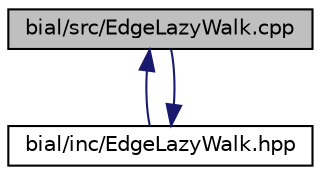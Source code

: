 digraph "bial/src/EdgeLazyWalk.cpp"
{
  edge [fontname="Helvetica",fontsize="10",labelfontname="Helvetica",labelfontsize="10"];
  node [fontname="Helvetica",fontsize="10",shape=record];
  Node1 [label="bial/src/EdgeLazyWalk.cpp",height=0.2,width=0.4,color="black", fillcolor="grey75", style="filled", fontcolor="black"];
  Node1 -> Node2 [dir="back",color="midnightblue",fontsize="10",style="solid",fontname="Helvetica"];
  Node2 [label="bial/inc/EdgeLazyWalk.hpp",height=0.2,width=0.4,color="black", fillcolor="white", style="filled",URL="$_edge_lazy_walk_8hpp.html"];
  Node2 -> Node1 [dir="back",color="midnightblue",fontsize="10",style="solid",fontname="Helvetica"];
}
